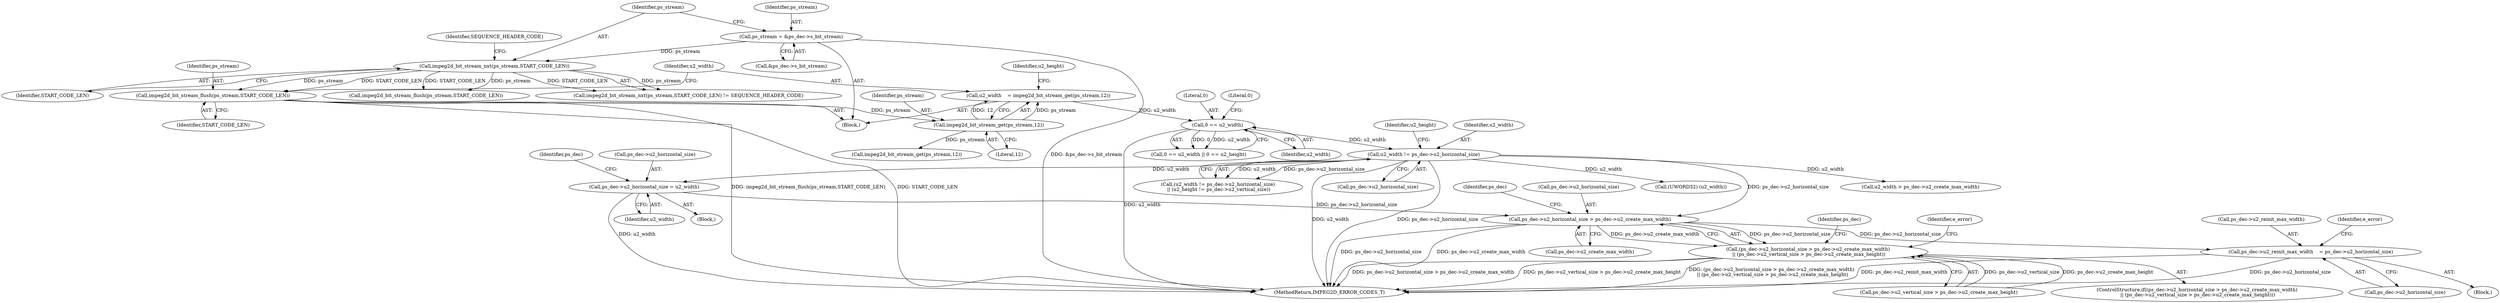 digraph "0_Android_bef16671c891e16f25a7b174bc528eea109357be@API" {
"1000271" [label="(Call,ps_dec->u2_horizontal_size > ps_dec->u2_create_max_width)"];
"1000178" [label="(Call,u2_width != ps_dec->u2_horizontal_size)"];
"1000163" [label="(Call,0 == u2_width)"];
"1000151" [label="(Call,u2_width    = impeg2d_bit_stream_get(ps_stream,12))"];
"1000153" [label="(Call,impeg2d_bit_stream_get(ps_stream,12))"];
"1000148" [label="(Call,impeg2d_bit_stream_flush(ps_stream,START_CODE_LEN))"];
"1000138" [label="(Call,impeg2d_bit_stream_nxt(ps_stream,START_CODE_LEN))"];
"1000128" [label="(Call,ps_stream = &ps_dec->s_bit_stream)"];
"1000196" [label="(Call,ps_dec->u2_horizontal_size = u2_width)"];
"1000270" [label="(Call,(ps_dec->u2_horizontal_size > ps_dec->u2_create_max_width)\n || (ps_dec->u2_vertical_size > ps_dec->u2_create_max_height))"];
"1000297" [label="(Call,ps_dec->u2_reinit_max_width    = ps_dec->u2_horizontal_size)"];
"1000143" [label="(Call,impeg2d_bit_stream_flush(ps_stream,START_CODE_LEN))"];
"1000288" [label="(Identifier,e_error)"];
"1000177" [label="(Call,(u2_width != ps_dec->u2_horizontal_size)\n || (u2_height != ps_dec->u2_vertical_size))"];
"1000275" [label="(Call,ps_dec->u2_create_max_width)"];
"1000280" [label="(Identifier,ps_dec)"];
"1000137" [label="(Call,impeg2d_bit_stream_nxt(ps_stream,START_CODE_LEN) != SEQUENCE_HEADER_CODE)"];
"1000128" [label="(Call,ps_stream = &ps_dec->s_bit_stream)"];
"1000285" [label="(Block,)"];
"1000150" [label="(Identifier,START_CODE_LEN)"];
"1000141" [label="(Identifier,SEQUENCE_HEADER_CODE)"];
"1000420" [label="(MethodReturn,IMPEG2D_ERROR_CODES_T)"];
"1000200" [label="(Identifier,u2_width)"];
"1000184" [label="(Identifier,u2_height)"];
"1000195" [label="(Block,)"];
"1000203" [label="(Identifier,ps_dec)"];
"1000152" [label="(Identifier,u2_width)"];
"1000155" [label="(Literal,12)"];
"1000164" [label="(Literal,0)"];
"1000140" [label="(Identifier,START_CODE_LEN)"];
"1000162" [label="(Call,0 == u2_width || 0 == u2_height)"];
"1000269" [label="(ControlStructure,if((ps_dec->u2_horizontal_size > ps_dec->u2_create_max_width)\n || (ps_dec->u2_vertical_size > ps_dec->u2_create_max_height)))"];
"1000272" [label="(Call,ps_dec->u2_horizontal_size)"];
"1000217" [label="(Call,(UWORD32) (u2_width))"];
"1000129" [label="(Identifier,ps_stream)"];
"1000138" [label="(Call,impeg2d_bit_stream_nxt(ps_stream,START_CODE_LEN))"];
"1000157" [label="(Identifier,u2_height)"];
"1000197" [label="(Call,ps_dec->u2_horizontal_size)"];
"1000178" [label="(Call,u2_width != ps_dec->u2_horizontal_size)"];
"1000126" [label="(Block,)"];
"1000130" [label="(Call,&ps_dec->s_bit_stream)"];
"1000236" [label="(Call,u2_width > ps_dec->u2_create_max_width)"];
"1000301" [label="(Call,ps_dec->u2_horizontal_size)"];
"1000139" [label="(Identifier,ps_stream)"];
"1000158" [label="(Call,impeg2d_bit_stream_get(ps_stream,12))"];
"1000196" [label="(Call,ps_dec->u2_horizontal_size = u2_width)"];
"1000298" [label="(Call,ps_dec->u2_reinit_max_width)"];
"1000148" [label="(Call,impeg2d_bit_stream_flush(ps_stream,START_CODE_LEN))"];
"1000180" [label="(Call,ps_dec->u2_horizontal_size)"];
"1000163" [label="(Call,0 == u2_width)"];
"1000297" [label="(Call,ps_dec->u2_reinit_max_width    = ps_dec->u2_horizontal_size)"];
"1000271" [label="(Call,ps_dec->u2_horizontal_size > ps_dec->u2_create_max_width)"];
"1000153" [label="(Call,impeg2d_bit_stream_get(ps_stream,12))"];
"1000149" [label="(Identifier,ps_stream)"];
"1000154" [label="(Identifier,ps_stream)"];
"1000308" [label="(Identifier,ps_dec)"];
"1000305" [label="(Identifier,e_error)"];
"1000278" [label="(Call,ps_dec->u2_vertical_size > ps_dec->u2_create_max_height)"];
"1000179" [label="(Identifier,u2_width)"];
"1000270" [label="(Call,(ps_dec->u2_horizontal_size > ps_dec->u2_create_max_width)\n || (ps_dec->u2_vertical_size > ps_dec->u2_create_max_height))"];
"1000167" [label="(Literal,0)"];
"1000151" [label="(Call,u2_width    = impeg2d_bit_stream_get(ps_stream,12))"];
"1000165" [label="(Identifier,u2_width)"];
"1000271" -> "1000270"  [label="AST: "];
"1000271" -> "1000275"  [label="CFG: "];
"1000272" -> "1000271"  [label="AST: "];
"1000275" -> "1000271"  [label="AST: "];
"1000280" -> "1000271"  [label="CFG: "];
"1000270" -> "1000271"  [label="CFG: "];
"1000271" -> "1000420"  [label="DDG: ps_dec->u2_create_max_width"];
"1000271" -> "1000420"  [label="DDG: ps_dec->u2_horizontal_size"];
"1000271" -> "1000270"  [label="DDG: ps_dec->u2_horizontal_size"];
"1000271" -> "1000270"  [label="DDG: ps_dec->u2_create_max_width"];
"1000178" -> "1000271"  [label="DDG: ps_dec->u2_horizontal_size"];
"1000196" -> "1000271"  [label="DDG: ps_dec->u2_horizontal_size"];
"1000271" -> "1000297"  [label="DDG: ps_dec->u2_horizontal_size"];
"1000178" -> "1000177"  [label="AST: "];
"1000178" -> "1000180"  [label="CFG: "];
"1000179" -> "1000178"  [label="AST: "];
"1000180" -> "1000178"  [label="AST: "];
"1000184" -> "1000178"  [label="CFG: "];
"1000177" -> "1000178"  [label="CFG: "];
"1000178" -> "1000420"  [label="DDG: u2_width"];
"1000178" -> "1000420"  [label="DDG: ps_dec->u2_horizontal_size"];
"1000178" -> "1000177"  [label="DDG: u2_width"];
"1000178" -> "1000177"  [label="DDG: ps_dec->u2_horizontal_size"];
"1000163" -> "1000178"  [label="DDG: u2_width"];
"1000178" -> "1000196"  [label="DDG: u2_width"];
"1000178" -> "1000217"  [label="DDG: u2_width"];
"1000178" -> "1000236"  [label="DDG: u2_width"];
"1000163" -> "1000162"  [label="AST: "];
"1000163" -> "1000165"  [label="CFG: "];
"1000164" -> "1000163"  [label="AST: "];
"1000165" -> "1000163"  [label="AST: "];
"1000167" -> "1000163"  [label="CFG: "];
"1000162" -> "1000163"  [label="CFG: "];
"1000163" -> "1000420"  [label="DDG: u2_width"];
"1000163" -> "1000162"  [label="DDG: 0"];
"1000163" -> "1000162"  [label="DDG: u2_width"];
"1000151" -> "1000163"  [label="DDG: u2_width"];
"1000151" -> "1000126"  [label="AST: "];
"1000151" -> "1000153"  [label="CFG: "];
"1000152" -> "1000151"  [label="AST: "];
"1000153" -> "1000151"  [label="AST: "];
"1000157" -> "1000151"  [label="CFG: "];
"1000153" -> "1000151"  [label="DDG: ps_stream"];
"1000153" -> "1000151"  [label="DDG: 12"];
"1000153" -> "1000155"  [label="CFG: "];
"1000154" -> "1000153"  [label="AST: "];
"1000155" -> "1000153"  [label="AST: "];
"1000148" -> "1000153"  [label="DDG: ps_stream"];
"1000153" -> "1000158"  [label="DDG: ps_stream"];
"1000148" -> "1000126"  [label="AST: "];
"1000148" -> "1000150"  [label="CFG: "];
"1000149" -> "1000148"  [label="AST: "];
"1000150" -> "1000148"  [label="AST: "];
"1000152" -> "1000148"  [label="CFG: "];
"1000148" -> "1000420"  [label="DDG: impeg2d_bit_stream_flush(ps_stream,START_CODE_LEN)"];
"1000148" -> "1000420"  [label="DDG: START_CODE_LEN"];
"1000138" -> "1000148"  [label="DDG: ps_stream"];
"1000138" -> "1000148"  [label="DDG: START_CODE_LEN"];
"1000138" -> "1000137"  [label="AST: "];
"1000138" -> "1000140"  [label="CFG: "];
"1000139" -> "1000138"  [label="AST: "];
"1000140" -> "1000138"  [label="AST: "];
"1000141" -> "1000138"  [label="CFG: "];
"1000138" -> "1000137"  [label="DDG: ps_stream"];
"1000138" -> "1000137"  [label="DDG: START_CODE_LEN"];
"1000128" -> "1000138"  [label="DDG: ps_stream"];
"1000138" -> "1000143"  [label="DDG: ps_stream"];
"1000138" -> "1000143"  [label="DDG: START_CODE_LEN"];
"1000128" -> "1000126"  [label="AST: "];
"1000128" -> "1000130"  [label="CFG: "];
"1000129" -> "1000128"  [label="AST: "];
"1000130" -> "1000128"  [label="AST: "];
"1000139" -> "1000128"  [label="CFG: "];
"1000128" -> "1000420"  [label="DDG: &ps_dec->s_bit_stream"];
"1000196" -> "1000195"  [label="AST: "];
"1000196" -> "1000200"  [label="CFG: "];
"1000197" -> "1000196"  [label="AST: "];
"1000200" -> "1000196"  [label="AST: "];
"1000203" -> "1000196"  [label="CFG: "];
"1000196" -> "1000420"  [label="DDG: u2_width"];
"1000270" -> "1000269"  [label="AST: "];
"1000270" -> "1000278"  [label="CFG: "];
"1000278" -> "1000270"  [label="AST: "];
"1000288" -> "1000270"  [label="CFG: "];
"1000308" -> "1000270"  [label="CFG: "];
"1000270" -> "1000420"  [label="DDG: ps_dec->u2_vertical_size > ps_dec->u2_create_max_height"];
"1000270" -> "1000420"  [label="DDG: (ps_dec->u2_horizontal_size > ps_dec->u2_create_max_width)\n || (ps_dec->u2_vertical_size > ps_dec->u2_create_max_height)"];
"1000270" -> "1000420"  [label="DDG: ps_dec->u2_horizontal_size > ps_dec->u2_create_max_width"];
"1000278" -> "1000270"  [label="DDG: ps_dec->u2_vertical_size"];
"1000278" -> "1000270"  [label="DDG: ps_dec->u2_create_max_height"];
"1000297" -> "1000285"  [label="AST: "];
"1000297" -> "1000301"  [label="CFG: "];
"1000298" -> "1000297"  [label="AST: "];
"1000301" -> "1000297"  [label="AST: "];
"1000305" -> "1000297"  [label="CFG: "];
"1000297" -> "1000420"  [label="DDG: ps_dec->u2_reinit_max_width"];
"1000297" -> "1000420"  [label="DDG: ps_dec->u2_horizontal_size"];
}
